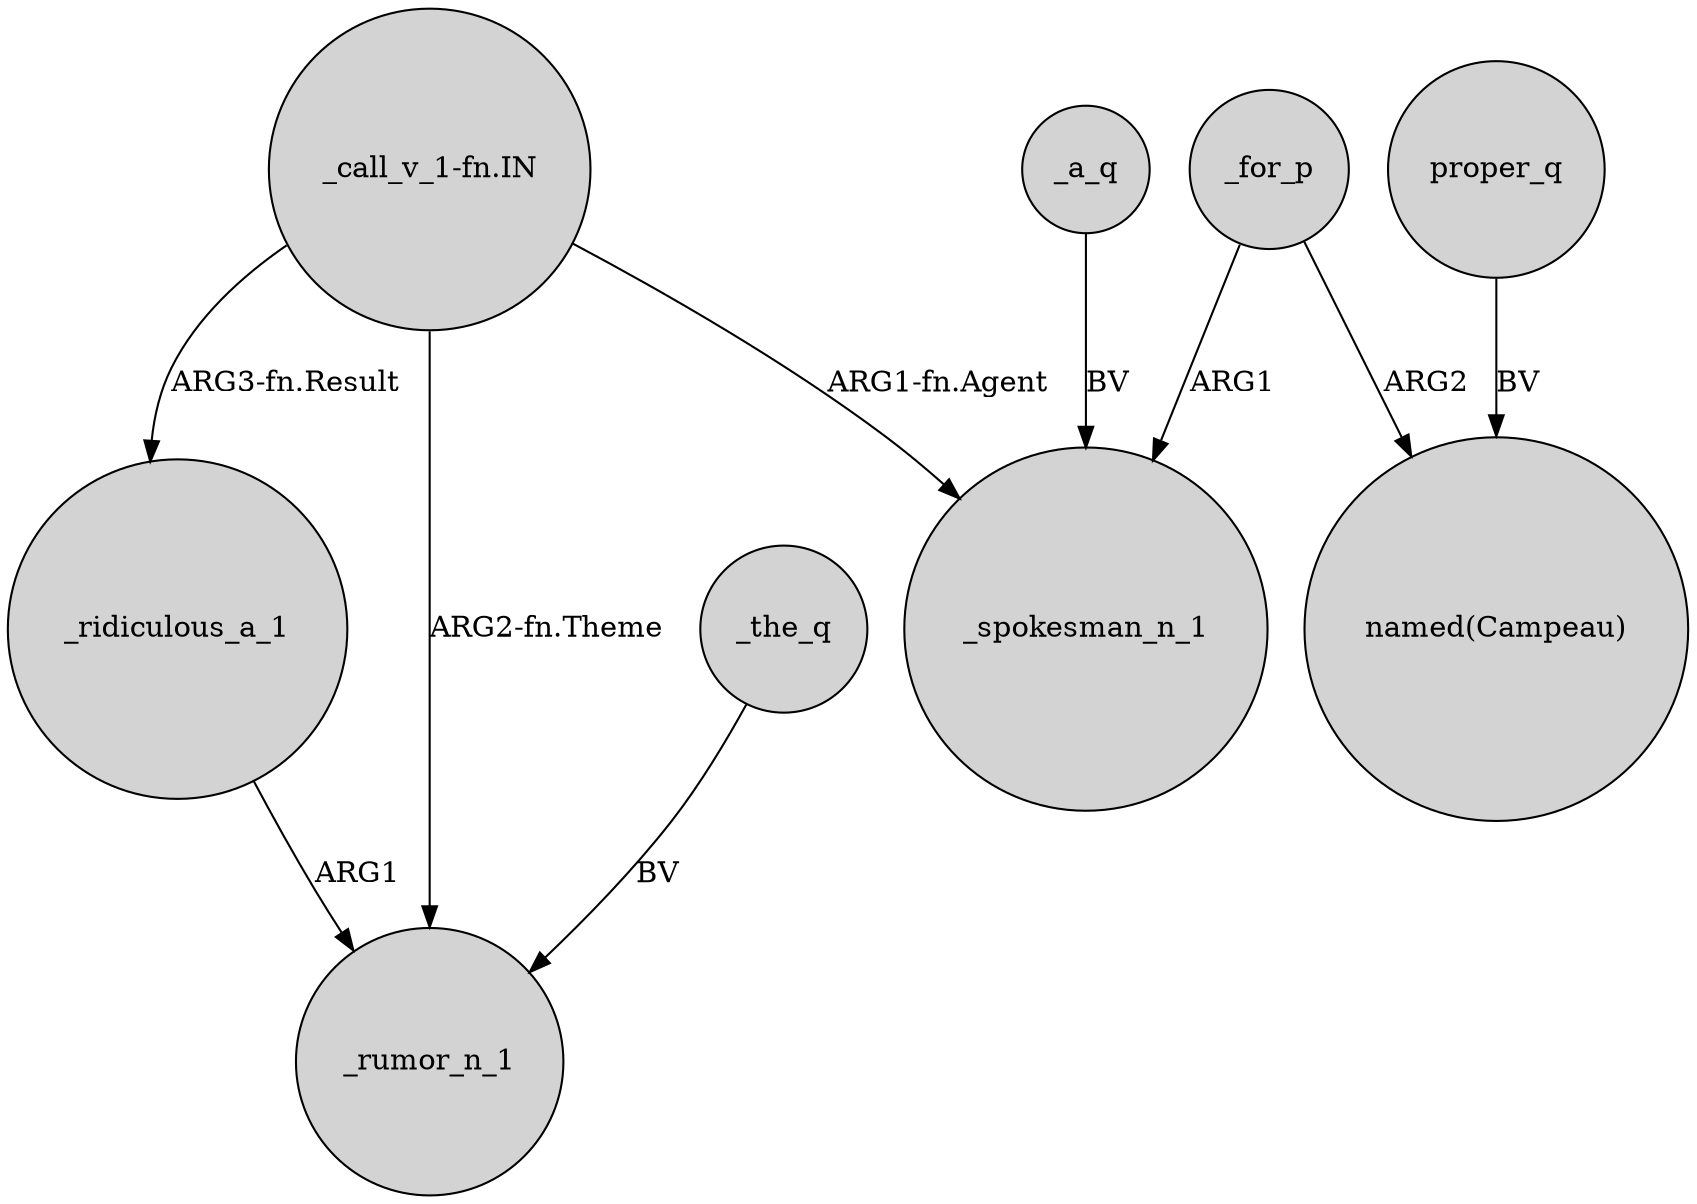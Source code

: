 digraph {
	node [shape=circle style=filled]
	"_call_v_1-fn.IN" -> _ridiculous_a_1 [label="ARG3-fn.Result"]
	_for_p -> _spokesman_n_1 [label=ARG1]
	_for_p -> "named(Campeau)" [label=ARG2]
	_a_q -> _spokesman_n_1 [label=BV]
	proper_q -> "named(Campeau)" [label=BV]
	_ridiculous_a_1 -> _rumor_n_1 [label=ARG1]
	"_call_v_1-fn.IN" -> _rumor_n_1 [label="ARG2-fn.Theme"]
	"_call_v_1-fn.IN" -> _spokesman_n_1 [label="ARG1-fn.Agent"]
	_the_q -> _rumor_n_1 [label=BV]
}
